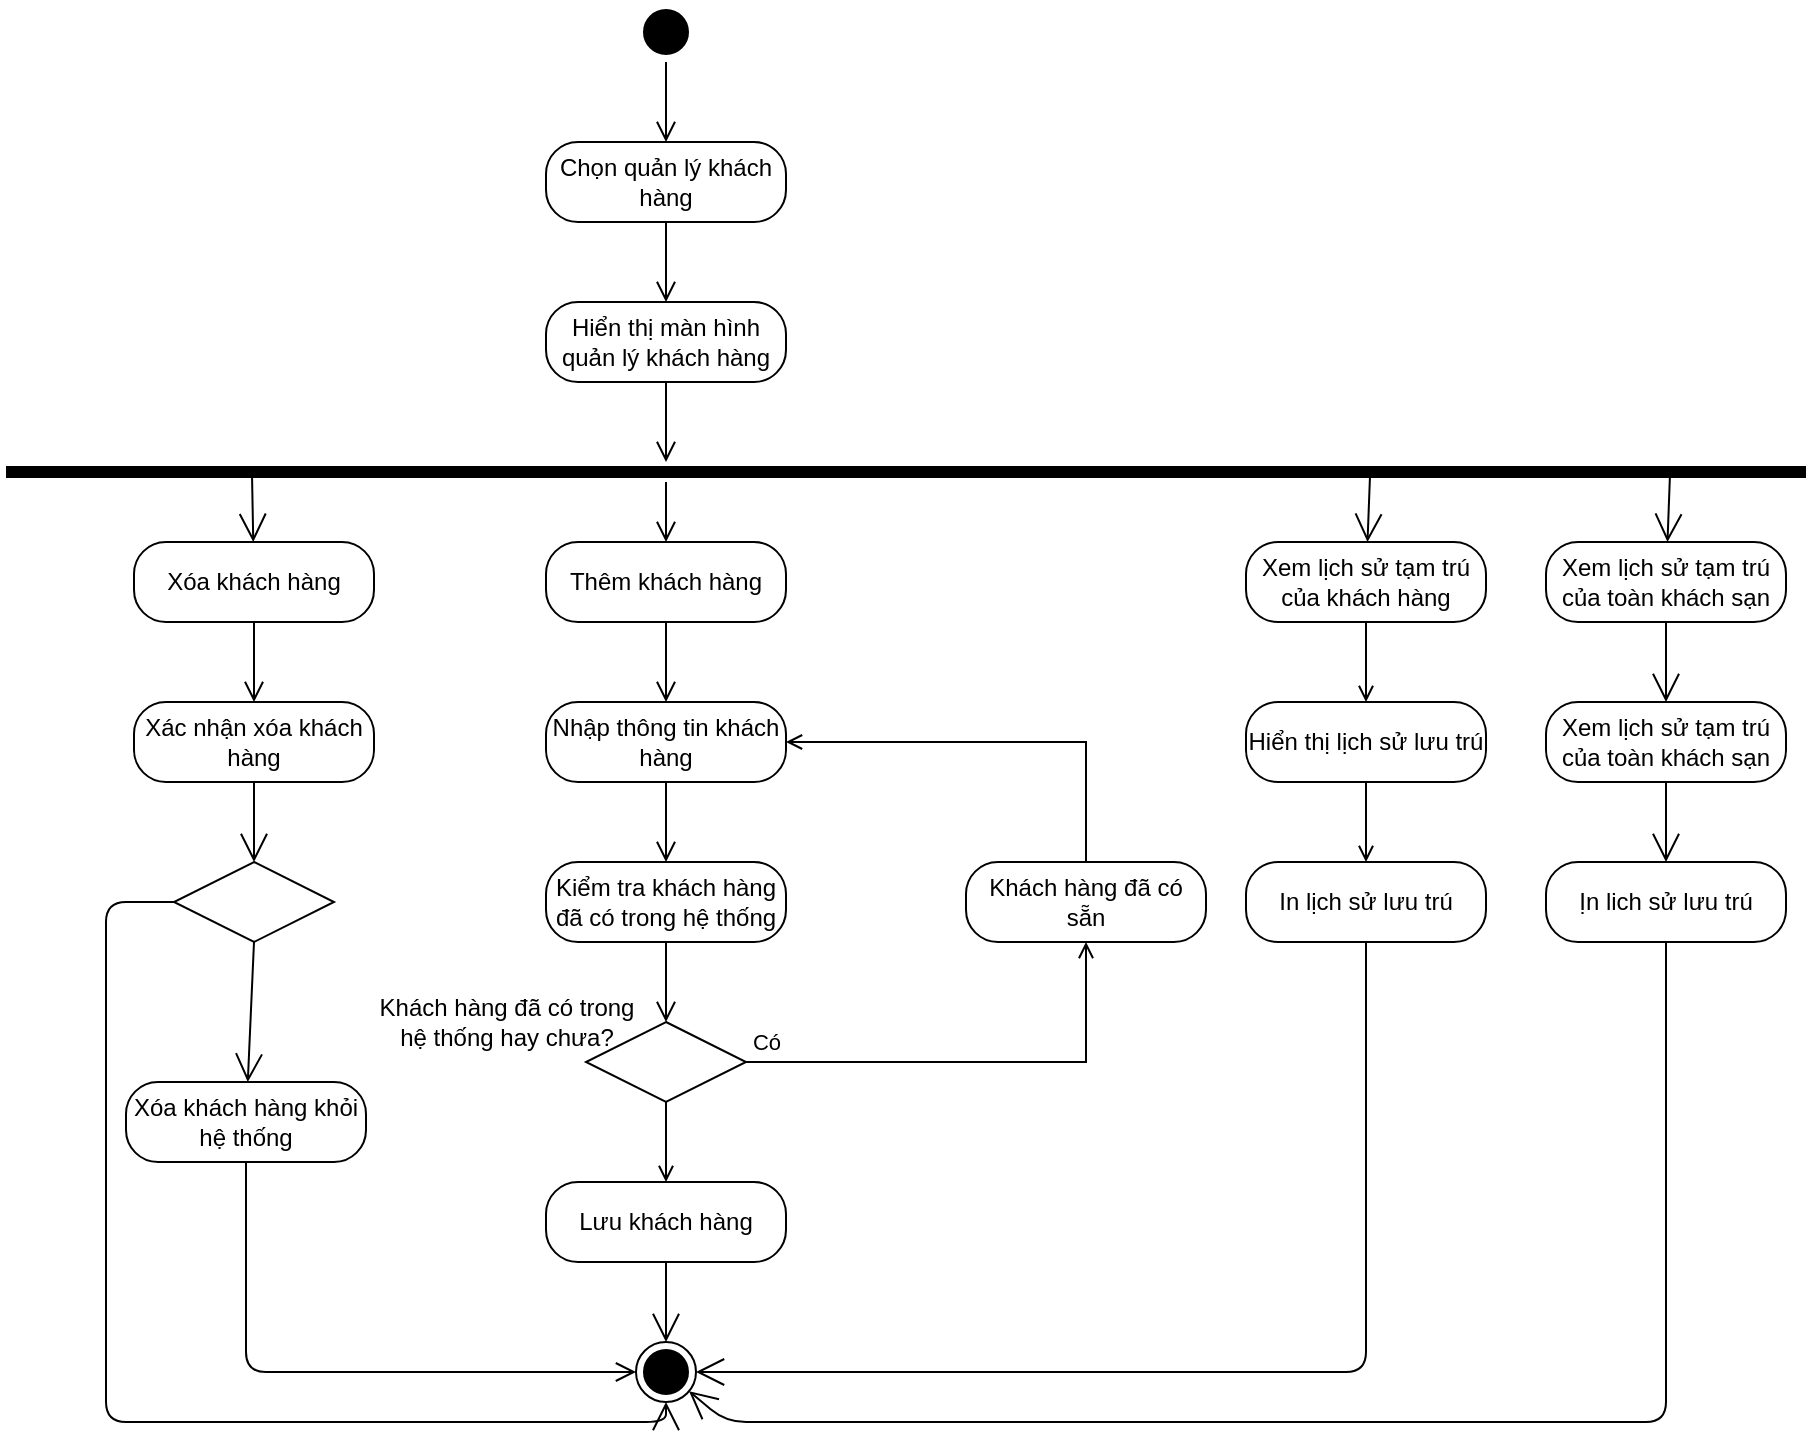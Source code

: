 <mxfile version="13.9.8" type="github">
  <diagram id="8TcdJ06bL4BQySNWVRu1" name="Page-1">
    <mxGraphModel dx="870" dy="1694" grid="1" gridSize="10" guides="1" tooltips="1" connect="1" arrows="1" fold="1" page="1" pageScale="1" pageWidth="850" pageHeight="1100" math="0" shadow="0">
      <root>
        <mxCell id="0" />
        <mxCell id="1" parent="0" />
        <mxCell id="poIl2KHi6eJKHSj6FBA4-1" value="Chọn quản lý khách hàng" style="rounded=1;whiteSpace=wrap;html=1;arcSize=40;fontColor=#000000;fillColor=#FFFFFF;" vertex="1" parent="1">
          <mxGeometry x="390" y="40" width="120" height="40" as="geometry" />
        </mxCell>
        <mxCell id="poIl2KHi6eJKHSj6FBA4-2" value="" style="edgeStyle=orthogonalEdgeStyle;html=1;verticalAlign=bottom;endArrow=open;endSize=8;" edge="1" source="poIl2KHi6eJKHSj6FBA4-1" parent="1" target="poIl2KHi6eJKHSj6FBA4-3">
          <mxGeometry relative="1" as="geometry">
            <mxPoint x="450" y="140" as="targetPoint" />
          </mxGeometry>
        </mxCell>
        <mxCell id="poIl2KHi6eJKHSj6FBA4-3" value="Hiển thị màn hình quản lý khách hàng" style="rounded=1;whiteSpace=wrap;html=1;arcSize=40;fontColor=#000000;fillColor=#FFFFFF;" vertex="1" parent="1">
          <mxGeometry x="390" y="120" width="120" height="40" as="geometry" />
        </mxCell>
        <mxCell id="poIl2KHi6eJKHSj6FBA4-4" value="" style="edgeStyle=orthogonalEdgeStyle;html=1;verticalAlign=bottom;endArrow=open;endSize=8;" edge="1" source="poIl2KHi6eJKHSj6FBA4-3" parent="1" target="poIl2KHi6eJKHSj6FBA4-9">
          <mxGeometry relative="1" as="geometry">
            <mxPoint x="450" y="210" as="targetPoint" />
            <Array as="points">
              <mxPoint x="450" y="190" />
              <mxPoint x="450" y="190" />
            </Array>
          </mxGeometry>
        </mxCell>
        <mxCell id="poIl2KHi6eJKHSj6FBA4-5" value="Nhập thông tin khách hàng" style="rounded=1;whiteSpace=wrap;html=1;arcSize=40;fontColor=#000000;fillColor=#FFFFFF;" vertex="1" parent="1">
          <mxGeometry x="390" y="320" width="120" height="40" as="geometry" />
        </mxCell>
        <mxCell id="poIl2KHi6eJKHSj6FBA4-6" value="" style="edgeStyle=orthogonalEdgeStyle;html=1;verticalAlign=bottom;endArrow=open;endSize=8;" edge="1" source="poIl2KHi6eJKHSj6FBA4-5" parent="1" target="poIl2KHi6eJKHSj6FBA4-7">
          <mxGeometry relative="1" as="geometry">
            <mxPoint x="450" y="460" as="targetPoint" />
          </mxGeometry>
        </mxCell>
        <mxCell id="poIl2KHi6eJKHSj6FBA4-7" value="Kiểm tra khách hàng đã có trong hệ thống" style="rounded=1;whiteSpace=wrap;html=1;arcSize=40;fontColor=#000000;fillColor=#FFFFFF;" vertex="1" parent="1">
          <mxGeometry x="390" y="400" width="120" height="40" as="geometry" />
        </mxCell>
        <mxCell id="poIl2KHi6eJKHSj6FBA4-8" value="" style="edgeStyle=orthogonalEdgeStyle;html=1;verticalAlign=bottom;endArrow=open;endSize=8;entryX=0.5;entryY=0;entryDx=0;entryDy=0;" edge="1" source="poIl2KHi6eJKHSj6FBA4-7" parent="1" target="poIl2KHi6eJKHSj6FBA4-15">
          <mxGeometry relative="1" as="geometry">
            <mxPoint x="450" y="500" as="targetPoint" />
          </mxGeometry>
        </mxCell>
        <mxCell id="poIl2KHi6eJKHSj6FBA4-9" value="" style="shape=line;html=1;strokeWidth=6;" vertex="1" parent="1">
          <mxGeometry x="120" y="200" width="900" height="10" as="geometry" />
        </mxCell>
        <mxCell id="poIl2KHi6eJKHSj6FBA4-10" value="" style="edgeStyle=orthogonalEdgeStyle;html=1;verticalAlign=bottom;endArrow=open;endSize=8;" edge="1" source="poIl2KHi6eJKHSj6FBA4-9" parent="1">
          <mxGeometry relative="1" as="geometry">
            <mxPoint x="450" y="240" as="targetPoint" />
            <Array as="points">
              <mxPoint x="450" y="210" />
              <mxPoint x="450" y="210" />
            </Array>
          </mxGeometry>
        </mxCell>
        <mxCell id="poIl2KHi6eJKHSj6FBA4-13" value="Thêm khách hàng" style="rounded=1;whiteSpace=wrap;html=1;arcSize=40;fontColor=#000000;fillColor=#FFFFFF;" vertex="1" parent="1">
          <mxGeometry x="390" y="240" width="120" height="40" as="geometry" />
        </mxCell>
        <mxCell id="poIl2KHi6eJKHSj6FBA4-14" value="" style="edgeStyle=orthogonalEdgeStyle;html=1;verticalAlign=bottom;endArrow=open;endSize=8;" edge="1" source="poIl2KHi6eJKHSj6FBA4-13" parent="1" target="poIl2KHi6eJKHSj6FBA4-5">
          <mxGeometry relative="1" as="geometry">
            <mxPoint x="450" y="340" as="targetPoint" />
          </mxGeometry>
        </mxCell>
        <mxCell id="poIl2KHi6eJKHSj6FBA4-17" style="edgeStyle=orthogonalEdgeStyle;rounded=0;orthogonalLoop=1;jettySize=auto;html=1;entryX=0.5;entryY=1;entryDx=0;entryDy=0;endArrow=open;endFill=0;" edge="1" parent="1" source="poIl2KHi6eJKHSj6FBA4-15" target="poIl2KHi6eJKHSj6FBA4-18">
          <mxGeometry relative="1" as="geometry">
            <mxPoint x="710" y="420" as="targetPoint" />
            <Array as="points">
              <mxPoint x="660" y="500" />
            </Array>
          </mxGeometry>
        </mxCell>
        <mxCell id="poIl2KHi6eJKHSj6FBA4-22" value="Có" style="edgeLabel;html=1;align=center;verticalAlign=middle;resizable=0;points=[];rotation=0;" vertex="1" connectable="0" parent="poIl2KHi6eJKHSj6FBA4-17">
          <mxGeometry x="-0.765" y="-3" relative="1" as="geometry">
            <mxPoint x="-17" y="-13" as="offset" />
          </mxGeometry>
        </mxCell>
        <mxCell id="poIl2KHi6eJKHSj6FBA4-15" value="" style="rhombus;whiteSpace=wrap;html=1;" vertex="1" parent="1">
          <mxGeometry x="410" y="480" width="80" height="40" as="geometry" />
        </mxCell>
        <mxCell id="poIl2KHi6eJKHSj6FBA4-16" value="Khách hàng đã có trong&lt;br&gt;hệ thống hay chưa?" style="text;html=1;align=center;verticalAlign=middle;resizable=0;points=[];autosize=1;" vertex="1" parent="1">
          <mxGeometry x="300" y="465" width="140" height="30" as="geometry" />
        </mxCell>
        <mxCell id="poIl2KHi6eJKHSj6FBA4-19" style="edgeStyle=orthogonalEdgeStyle;rounded=0;orthogonalLoop=1;jettySize=auto;html=1;entryX=1;entryY=0.5;entryDx=0;entryDy=0;endArrow=open;endFill=0;" edge="1" parent="1" source="poIl2KHi6eJKHSj6FBA4-18" target="poIl2KHi6eJKHSj6FBA4-5">
          <mxGeometry relative="1" as="geometry">
            <Array as="points">
              <mxPoint x="660" y="340" />
            </Array>
          </mxGeometry>
        </mxCell>
        <mxCell id="poIl2KHi6eJKHSj6FBA4-18" value="Khách hàng đã có sẵn" style="rounded=1;whiteSpace=wrap;html=1;arcSize=40;fontColor=#000000;fillColor=#FFFFFF;" vertex="1" parent="1">
          <mxGeometry x="600" y="400" width="120" height="40" as="geometry" />
        </mxCell>
        <mxCell id="poIl2KHi6eJKHSj6FBA4-20" style="edgeStyle=orthogonalEdgeStyle;rounded=0;orthogonalLoop=1;jettySize=auto;html=1;exitX=0.5;exitY=1;exitDx=0;exitDy=0;" edge="1" parent="1" source="poIl2KHi6eJKHSj6FBA4-18" target="poIl2KHi6eJKHSj6FBA4-18">
          <mxGeometry relative="1" as="geometry" />
        </mxCell>
        <mxCell id="poIl2KHi6eJKHSj6FBA4-21" value="Lưu khách hàng" style="rounded=1;whiteSpace=wrap;html=1;arcSize=40;fontColor=#000000;fillColor=#FFFFFF;" vertex="1" parent="1">
          <mxGeometry x="390" y="560" width="120" height="40" as="geometry" />
        </mxCell>
        <mxCell id="poIl2KHi6eJKHSj6FBA4-23" value="" style="endArrow=open;html=1;exitX=0.5;exitY=1;exitDx=0;exitDy=0;entryX=0.5;entryY=0;entryDx=0;entryDy=0;endFill=0;" edge="1" parent="1" source="poIl2KHi6eJKHSj6FBA4-15" target="poIl2KHi6eJKHSj6FBA4-21">
          <mxGeometry width="50" height="50" relative="1" as="geometry">
            <mxPoint x="760" y="610" as="sourcePoint" />
            <mxPoint x="810" y="560" as="targetPoint" />
          </mxGeometry>
        </mxCell>
        <mxCell id="poIl2KHi6eJKHSj6FBA4-24" value="" style="ellipse;html=1;shape=endState;fillColor=#000000;" vertex="1" parent="1">
          <mxGeometry x="435" y="640" width="30" height="30" as="geometry" />
        </mxCell>
        <mxCell id="poIl2KHi6eJKHSj6FBA4-25" value="" style="endArrow=open;endFill=1;endSize=12;html=1;exitX=0.5;exitY=1;exitDx=0;exitDy=0;" edge="1" parent="1" source="poIl2KHi6eJKHSj6FBA4-21" target="poIl2KHi6eJKHSj6FBA4-24">
          <mxGeometry width="160" relative="1" as="geometry">
            <mxPoint x="550" y="710" as="sourcePoint" />
            <mxPoint x="710" y="710" as="targetPoint" />
          </mxGeometry>
        </mxCell>
        <mxCell id="poIl2KHi6eJKHSj6FBA4-26" value="Xóa khách hàng" style="rounded=1;whiteSpace=wrap;html=1;arcSize=40;fontColor=#000000;fillColor=#FFFFFF;" vertex="1" parent="1">
          <mxGeometry x="184" y="240" width="120" height="40" as="geometry" />
        </mxCell>
        <mxCell id="poIl2KHi6eJKHSj6FBA4-27" value="" style="edgeStyle=orthogonalEdgeStyle;html=1;verticalAlign=bottom;endArrow=open;endSize=8;" edge="1" source="poIl2KHi6eJKHSj6FBA4-26" parent="1">
          <mxGeometry relative="1" as="geometry">
            <mxPoint x="244" y="320" as="targetPoint" />
          </mxGeometry>
        </mxCell>
        <mxCell id="poIl2KHi6eJKHSj6FBA4-28" value="" style="endArrow=open;endFill=1;endSize=12;html=1;" edge="1" parent="1" target="poIl2KHi6eJKHSj6FBA4-26">
          <mxGeometry width="160" relative="1" as="geometry">
            <mxPoint x="243" y="206" as="sourcePoint" />
            <mxPoint x="330" y="450" as="targetPoint" />
          </mxGeometry>
        </mxCell>
        <mxCell id="poIl2KHi6eJKHSj6FBA4-29" value="Xác nhận xóa khách hàng" style="rounded=1;whiteSpace=wrap;html=1;arcSize=40;fontColor=#000000;fillColor=#FFFFFF;" vertex="1" parent="1">
          <mxGeometry x="184" y="320" width="120" height="40" as="geometry" />
        </mxCell>
        <mxCell id="poIl2KHi6eJKHSj6FBA4-30" value="" style="endArrow=open;endFill=1;endSize=12;html=1;exitX=0.5;exitY=1;exitDx=0;exitDy=0;entryX=0.5;entryY=0;entryDx=0;entryDy=0;" edge="1" parent="1" source="poIl2KHi6eJKHSj6FBA4-29" target="poIl2KHi6eJKHSj6FBA4-31">
          <mxGeometry width="160" relative="1" as="geometry">
            <mxPoint x="210" y="500" as="sourcePoint" />
            <mxPoint x="244" y="400" as="targetPoint" />
          </mxGeometry>
        </mxCell>
        <mxCell id="poIl2KHi6eJKHSj6FBA4-31" value="" style="rhombus;whiteSpace=wrap;html=1;" vertex="1" parent="1">
          <mxGeometry x="204" y="400" width="80" height="40" as="geometry" />
        </mxCell>
        <mxCell id="poIl2KHi6eJKHSj6FBA4-32" value="" style="endArrow=open;endFill=1;endSize=12;html=1;exitX=0;exitY=0.5;exitDx=0;exitDy=0;entryX=0.5;entryY=1;entryDx=0;entryDy=0;" edge="1" parent="1" source="poIl2KHi6eJKHSj6FBA4-31" target="poIl2KHi6eJKHSj6FBA4-24">
          <mxGeometry width="160" relative="1" as="geometry">
            <mxPoint x="80" y="520" as="sourcePoint" />
            <mxPoint x="50" y="540" as="targetPoint" />
            <Array as="points">
              <mxPoint x="170" y="420" />
              <mxPoint x="170" y="680" />
              <mxPoint x="450" y="680" />
            </Array>
          </mxGeometry>
        </mxCell>
        <mxCell id="poIl2KHi6eJKHSj6FBA4-33" value="Xóa khách hàng khỏi hệ thống" style="rounded=1;whiteSpace=wrap;html=1;arcSize=40;fontColor=#000000;fillColor=#FFFFFF;" vertex="1" parent="1">
          <mxGeometry x="180" y="510" width="120" height="40" as="geometry" />
        </mxCell>
        <mxCell id="poIl2KHi6eJKHSj6FBA4-34" value="" style="edgeStyle=orthogonalEdgeStyle;html=1;verticalAlign=bottom;endArrow=open;endSize=8;" edge="1" source="poIl2KHi6eJKHSj6FBA4-33" parent="1" target="poIl2KHi6eJKHSj6FBA4-24">
          <mxGeometry relative="1" as="geometry">
            <mxPoint x="170" y="610" as="targetPoint" />
            <Array as="points">
              <mxPoint x="240" y="655" />
            </Array>
          </mxGeometry>
        </mxCell>
        <mxCell id="poIl2KHi6eJKHSj6FBA4-35" value="" style="endArrow=open;endFill=1;endSize=12;html=1;exitX=0.5;exitY=1;exitDx=0;exitDy=0;" edge="1" parent="1" source="poIl2KHi6eJKHSj6FBA4-31" target="poIl2KHi6eJKHSj6FBA4-33">
          <mxGeometry width="160" relative="1" as="geometry">
            <mxPoint x="320" y="460" as="sourcePoint" />
            <mxPoint x="480" y="460" as="targetPoint" />
          </mxGeometry>
        </mxCell>
        <mxCell id="poIl2KHi6eJKHSj6FBA4-36" value="" style="endArrow=open;endFill=1;endSize=12;html=1;" edge="1" parent="1" target="poIl2KHi6eJKHSj6FBA4-37">
          <mxGeometry width="160" relative="1" as="geometry">
            <mxPoint x="802" y="207" as="sourcePoint" />
            <mxPoint x="817" y="240" as="targetPoint" />
          </mxGeometry>
        </mxCell>
        <mxCell id="poIl2KHi6eJKHSj6FBA4-39" style="edgeStyle=orthogonalEdgeStyle;rounded=0;orthogonalLoop=1;jettySize=auto;html=1;exitX=0.5;exitY=1;exitDx=0;exitDy=0;endArrow=open;endFill=0;" edge="1" parent="1" source="poIl2KHi6eJKHSj6FBA4-37" target="poIl2KHi6eJKHSj6FBA4-38">
          <mxGeometry relative="1" as="geometry">
            <mxPoint x="800" y="322.5" as="targetPoint" />
          </mxGeometry>
        </mxCell>
        <mxCell id="poIl2KHi6eJKHSj6FBA4-37" value="Xem lịch sử tạm trú của khách hàng" style="rounded=1;whiteSpace=wrap;html=1;arcSize=40;fontColor=#000000;fillColor=#FFFFFF;" vertex="1" parent="1">
          <mxGeometry x="740" y="240" width="120" height="40" as="geometry" />
        </mxCell>
        <mxCell id="poIl2KHi6eJKHSj6FBA4-43" style="edgeStyle=orthogonalEdgeStyle;rounded=0;orthogonalLoop=1;jettySize=auto;html=1;endArrow=open;endFill=0;" edge="1" parent="1" source="poIl2KHi6eJKHSj6FBA4-38" target="poIl2KHi6eJKHSj6FBA4-41">
          <mxGeometry relative="1" as="geometry" />
        </mxCell>
        <mxCell id="poIl2KHi6eJKHSj6FBA4-38" value="Hiển thị lịch sử lưu trú" style="rounded=1;whiteSpace=wrap;html=1;arcSize=40;fontColor=#000000;fillColor=#FFFFFF;" vertex="1" parent="1">
          <mxGeometry x="740" y="320" width="120" height="40" as="geometry" />
        </mxCell>
        <mxCell id="poIl2KHi6eJKHSj6FBA4-41" value="In lịch sử lưu trú" style="rounded=1;whiteSpace=wrap;html=1;arcSize=40;fontColor=#000000;fillColor=#FFFFFF;" vertex="1" parent="1">
          <mxGeometry x="740" y="400" width="120" height="40" as="geometry" />
        </mxCell>
        <mxCell id="poIl2KHi6eJKHSj6FBA4-44" value="" style="endArrow=open;endFill=1;endSize=12;html=1;exitX=0.5;exitY=1;exitDx=0;exitDy=0;" edge="1" parent="1" source="poIl2KHi6eJKHSj6FBA4-41" target="poIl2KHi6eJKHSj6FBA4-24">
          <mxGeometry width="160" relative="1" as="geometry">
            <mxPoint x="840" y="550" as="sourcePoint" />
            <mxPoint x="1000" y="550" as="targetPoint" />
            <Array as="points">
              <mxPoint x="800" y="655" />
            </Array>
          </mxGeometry>
        </mxCell>
        <mxCell id="poIl2KHi6eJKHSj6FBA4-45" value="Xem lịch sử tạm trú của toàn khách sạn" style="rounded=1;whiteSpace=wrap;html=1;arcSize=40;fontColor=#000000;fillColor=#FFFFFF;" vertex="1" parent="1">
          <mxGeometry x="890" y="240" width="120" height="40" as="geometry" />
        </mxCell>
        <mxCell id="poIl2KHi6eJKHSj6FBA4-46" value="" style="endArrow=open;endFill=1;endSize=12;html=1;" edge="1" parent="1" target="poIl2KHi6eJKHSj6FBA4-45">
          <mxGeometry width="160" relative="1" as="geometry">
            <mxPoint x="952" y="206" as="sourcePoint" />
            <mxPoint x="1090" y="410" as="targetPoint" />
          </mxGeometry>
        </mxCell>
        <mxCell id="poIl2KHi6eJKHSj6FBA4-47" value="Xem lịch sử tạm trú của toàn khách sạn" style="rounded=1;whiteSpace=wrap;html=1;arcSize=40;fontColor=#000000;fillColor=#FFFFFF;" vertex="1" parent="1">
          <mxGeometry x="890" y="320" width="120" height="40" as="geometry" />
        </mxCell>
        <mxCell id="poIl2KHi6eJKHSj6FBA4-48" value="" style="endArrow=open;endFill=1;endSize=12;html=1;" edge="1" parent="1" source="poIl2KHi6eJKHSj6FBA4-45" target="poIl2KHi6eJKHSj6FBA4-47">
          <mxGeometry width="160" relative="1" as="geometry">
            <mxPoint x="910" y="440" as="sourcePoint" />
            <mxPoint x="1070" y="440" as="targetPoint" />
          </mxGeometry>
        </mxCell>
        <mxCell id="poIl2KHi6eJKHSj6FBA4-49" value="" style="endArrow=open;endFill=1;endSize=12;html=1;" edge="1" parent="1" source="poIl2KHi6eJKHSj6FBA4-47" target="poIl2KHi6eJKHSj6FBA4-50">
          <mxGeometry width="160" relative="1" as="geometry">
            <mxPoint x="970" y="510" as="sourcePoint" />
            <mxPoint x="950" y="400" as="targetPoint" />
          </mxGeometry>
        </mxCell>
        <mxCell id="poIl2KHi6eJKHSj6FBA4-50" value="Ịn lich sử lưu trú" style="rounded=1;whiteSpace=wrap;html=1;arcSize=40;fontColor=#000000;fillColor=#FFFFFF;" vertex="1" parent="1">
          <mxGeometry x="890" y="400" width="120" height="40" as="geometry" />
        </mxCell>
        <mxCell id="poIl2KHi6eJKHSj6FBA4-51" value="" style="endArrow=open;endFill=1;endSize=12;html=1;" edge="1" parent="1" source="poIl2KHi6eJKHSj6FBA4-50" target="poIl2KHi6eJKHSj6FBA4-24">
          <mxGeometry width="160" relative="1" as="geometry">
            <mxPoint x="960" y="580" as="sourcePoint" />
            <mxPoint x="1120" y="580" as="targetPoint" />
            <Array as="points">
              <mxPoint x="950" y="680" />
              <mxPoint x="480" y="680" />
            </Array>
          </mxGeometry>
        </mxCell>
        <mxCell id="poIl2KHi6eJKHSj6FBA4-56" value="" style="ellipse;html=1;shape=startState;fillColor=#000000;" vertex="1" parent="1">
          <mxGeometry x="435" y="-30" width="30" height="30" as="geometry" />
        </mxCell>
        <mxCell id="poIl2KHi6eJKHSj6FBA4-57" value="" style="edgeStyle=orthogonalEdgeStyle;html=1;verticalAlign=bottom;endArrow=open;endSize=8;" edge="1" source="poIl2KHi6eJKHSj6FBA4-56" parent="1" target="poIl2KHi6eJKHSj6FBA4-1">
          <mxGeometry relative="1" as="geometry">
            <mxPoint x="455" y="20" as="targetPoint" />
          </mxGeometry>
        </mxCell>
      </root>
    </mxGraphModel>
  </diagram>
</mxfile>
